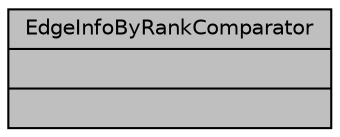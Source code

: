 digraph "EdgeInfoByRankComparator"
{
  edge [fontname="Helvetica",fontsize="10",labelfontname="Helvetica",labelfontsize="10"];
  node [fontname="Helvetica",fontsize="10",shape=record];
  Node1 [label="{EdgeInfoByRankComparator\n||}",height=0.2,width=0.4,color="black", fillcolor="grey75", style="filled", fontcolor="black"];
}
